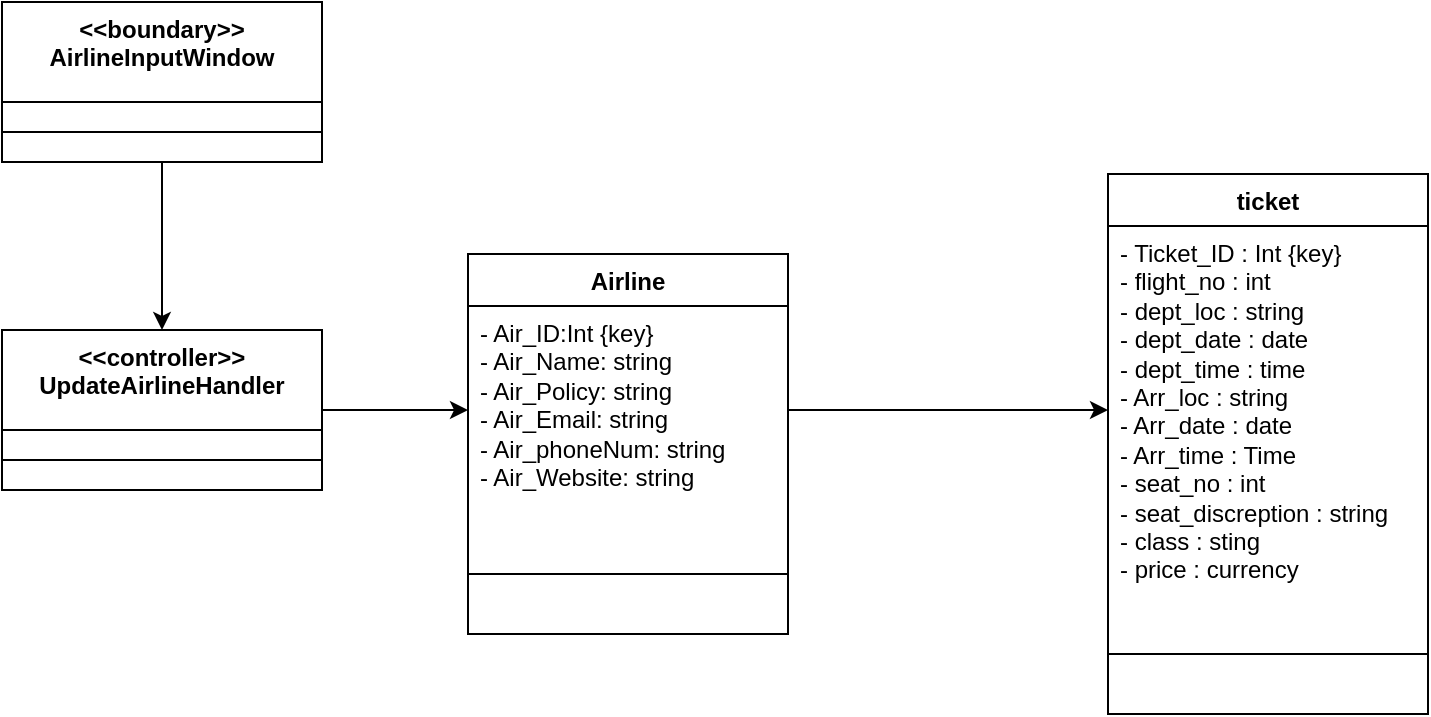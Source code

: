 <mxfile version="25.0.3">
  <diagram name="Page-1" id="d5DyijOdA5kYYlv_WVxd">
    <mxGraphModel dx="890" dy="360" grid="1" gridSize="10" guides="1" tooltips="1" connect="1" arrows="1" fold="1" page="1" pageScale="1" pageWidth="827" pageHeight="1169" math="0" shadow="0">
      <root>
        <mxCell id="0" />
        <mxCell id="1" parent="0" />
        <mxCell id="wS7CwakgFUcAalhMSNPP-14" style="edgeStyle=orthogonalEdgeStyle;rounded=0;orthogonalLoop=1;jettySize=auto;html=1;entryX=0;entryY=0.5;entryDx=0;entryDy=0;" parent="1" source="wS7CwakgFUcAalhMSNPP-1" target="wS7CwakgFUcAalhMSNPP-7" edge="1">
          <mxGeometry relative="1" as="geometry" />
        </mxCell>
        <mxCell id="wS7CwakgFUcAalhMSNPP-1" value="&lt;div&gt;&amp;lt;&amp;lt;controller&amp;gt;&amp;gt;&lt;/div&gt;UpdateAirlineHandler" style="swimlane;fontStyle=1;align=center;verticalAlign=top;childLayout=stackLayout;horizontal=1;startSize=50;horizontalStack=0;resizeParent=1;resizeParentMax=0;resizeLast=0;collapsible=1;marginBottom=0;whiteSpace=wrap;html=1;" parent="1" vertex="1">
          <mxGeometry x="99" y="322" width="160" height="80" as="geometry" />
        </mxCell>
        <mxCell id="wS7CwakgFUcAalhMSNPP-2" value="" style="line;strokeWidth=1;fillColor=none;align=left;verticalAlign=middle;spacingTop=-1;spacingLeft=3;spacingRight=3;rotatable=0;labelPosition=right;points=[];portConstraint=eastwest;strokeColor=inherit;" parent="wS7CwakgFUcAalhMSNPP-1" vertex="1">
          <mxGeometry y="50" width="160" height="30" as="geometry" />
        </mxCell>
        <mxCell id="wS7CwakgFUcAalhMSNPP-3" style="edgeStyle=orthogonalEdgeStyle;rounded=0;orthogonalLoop=1;jettySize=auto;html=1;entryX=0.5;entryY=0;entryDx=0;entryDy=0;" parent="1" source="wS7CwakgFUcAalhMSNPP-4" target="wS7CwakgFUcAalhMSNPP-1" edge="1">
          <mxGeometry relative="1" as="geometry" />
        </mxCell>
        <mxCell id="wS7CwakgFUcAalhMSNPP-4" value="&lt;div&gt;&amp;lt;&amp;lt;boundary&amp;gt;&amp;gt;&lt;/div&gt;AirlineInputWindow" style="swimlane;fontStyle=1;align=center;verticalAlign=top;childLayout=stackLayout;horizontal=1;startSize=50;horizontalStack=0;resizeParent=1;resizeParentMax=0;resizeLast=0;collapsible=1;marginBottom=0;whiteSpace=wrap;html=1;" parent="1" vertex="1">
          <mxGeometry x="99" y="158" width="160" height="80" as="geometry" />
        </mxCell>
        <mxCell id="wS7CwakgFUcAalhMSNPP-5" value="" style="line;strokeWidth=1;fillColor=none;align=left;verticalAlign=middle;spacingTop=-1;spacingLeft=3;spacingRight=3;rotatable=0;labelPosition=right;points=[];portConstraint=eastwest;strokeColor=inherit;" parent="wS7CwakgFUcAalhMSNPP-4" vertex="1">
          <mxGeometry y="50" width="160" height="30" as="geometry" />
        </mxCell>
        <mxCell id="wS7CwakgFUcAalhMSNPP-6" value="Airline" style="swimlane;fontStyle=1;align=center;verticalAlign=top;childLayout=stackLayout;horizontal=1;startSize=26;horizontalStack=0;resizeParent=1;resizeParentMax=0;resizeLast=0;collapsible=1;marginBottom=0;whiteSpace=wrap;html=1;" parent="1" vertex="1">
          <mxGeometry x="332" y="284" width="160" height="190" as="geometry" />
        </mxCell>
        <mxCell id="wS7CwakgFUcAalhMSNPP-7" value="&lt;span style=&quot;text-wrap-mode: nowrap;&quot;&gt;- Air_ID:Int {key}&lt;/span&gt;&lt;div style=&quot;text-wrap-mode: nowrap;&quot;&gt;- Air_Name: string&lt;/div&gt;&lt;div style=&quot;text-wrap-mode: nowrap;&quot;&gt;- Air_Policy: string&lt;/div&gt;&lt;div style=&quot;text-wrap-mode: nowrap;&quot;&gt;- Air_Email: string&lt;/div&gt;&lt;div style=&quot;text-wrap-mode: nowrap;&quot;&gt;- Air_phoneNum: string&lt;/div&gt;&lt;div style=&quot;text-wrap-mode: nowrap;&quot;&gt;- Air_Website: string&lt;/div&gt;" style="text;strokeColor=none;fillColor=none;align=left;verticalAlign=top;spacingLeft=4;spacingRight=4;overflow=hidden;rotatable=0;points=[[0,0.5],[1,0.5]];portConstraint=eastwest;whiteSpace=wrap;html=1;" parent="wS7CwakgFUcAalhMSNPP-6" vertex="1">
          <mxGeometry y="26" width="160" height="104" as="geometry" />
        </mxCell>
        <mxCell id="wS7CwakgFUcAalhMSNPP-8" value="" style="line;strokeWidth=1;fillColor=none;align=left;verticalAlign=middle;spacingTop=-1;spacingLeft=3;spacingRight=3;rotatable=0;labelPosition=right;points=[];portConstraint=eastwest;strokeColor=inherit;" parent="wS7CwakgFUcAalhMSNPP-6" vertex="1">
          <mxGeometry y="130" width="160" height="60" as="geometry" />
        </mxCell>
        <mxCell id="wS7CwakgFUcAalhMSNPP-9" value="ticket" style="swimlane;fontStyle=1;align=center;verticalAlign=top;childLayout=stackLayout;horizontal=1;startSize=26;horizontalStack=0;resizeParent=1;resizeParentMax=0;resizeLast=0;collapsible=1;marginBottom=0;whiteSpace=wrap;html=1;" parent="1" vertex="1">
          <mxGeometry x="652" y="244" width="160" height="270" as="geometry" />
        </mxCell>
        <mxCell id="wS7CwakgFUcAalhMSNPP-10" value="&lt;span style=&quot;text-wrap-mode: nowrap;&quot;&gt;- Ticket_ID : Int {key}&lt;/span&gt;&lt;div style=&quot;text-wrap-mode: nowrap;&quot;&gt;&lt;div style=&quot;text-wrap-mode: wrap;&quot;&gt;- flight_no : int&lt;/div&gt;&lt;div style=&quot;text-wrap-mode: wrap;&quot;&gt;- dept_loc : string&lt;/div&gt;&lt;div style=&quot;text-wrap-mode: wrap;&quot;&gt;- dept_date : date&lt;/div&gt;&lt;div style=&quot;text-wrap-mode: wrap;&quot;&gt;- dept_time : time&lt;/div&gt;&lt;div style=&quot;text-wrap-mode: wrap;&quot;&gt;- Arr_loc : string&lt;/div&gt;&lt;div style=&quot;text-wrap-mode: wrap;&quot;&gt;- Arr_date : date&lt;/div&gt;&lt;div style=&quot;text-wrap-mode: wrap;&quot;&gt;- Arr_time : Time&lt;/div&gt;&lt;div style=&quot;text-wrap-mode: wrap;&quot;&gt;- seat_no : int&lt;/div&gt;&lt;div style=&quot;text-wrap-mode: wrap;&quot;&gt;- seat_discreption : string&lt;/div&gt;&lt;div style=&quot;text-wrap-mode: wrap;&quot;&gt;- class : sting&lt;/div&gt;&lt;div style=&quot;text-wrap-mode: wrap;&quot;&gt;- price : currency&lt;/div&gt;&lt;/div&gt;" style="text;strokeColor=none;fillColor=none;align=left;verticalAlign=top;spacingLeft=4;spacingRight=4;overflow=hidden;rotatable=0;points=[[0,0.5],[1,0.5]];portConstraint=eastwest;whiteSpace=wrap;html=1;" parent="wS7CwakgFUcAalhMSNPP-9" vertex="1">
          <mxGeometry y="26" width="160" height="184" as="geometry" />
        </mxCell>
        <mxCell id="wS7CwakgFUcAalhMSNPP-11" value="" style="line;strokeWidth=1;fillColor=none;align=left;verticalAlign=middle;spacingTop=-1;spacingLeft=3;spacingRight=3;rotatable=0;labelPosition=right;points=[];portConstraint=eastwest;strokeColor=inherit;" parent="wS7CwakgFUcAalhMSNPP-9" vertex="1">
          <mxGeometry y="210" width="160" height="60" as="geometry" />
        </mxCell>
        <mxCell id="wS7CwakgFUcAalhMSNPP-12" style="edgeStyle=orthogonalEdgeStyle;rounded=0;orthogonalLoop=1;jettySize=auto;html=1;entryX=0;entryY=0.5;entryDx=0;entryDy=0;" parent="1" source="wS7CwakgFUcAalhMSNPP-7" target="wS7CwakgFUcAalhMSNPP-10" edge="1">
          <mxGeometry relative="1" as="geometry" />
        </mxCell>
      </root>
    </mxGraphModel>
  </diagram>
</mxfile>
